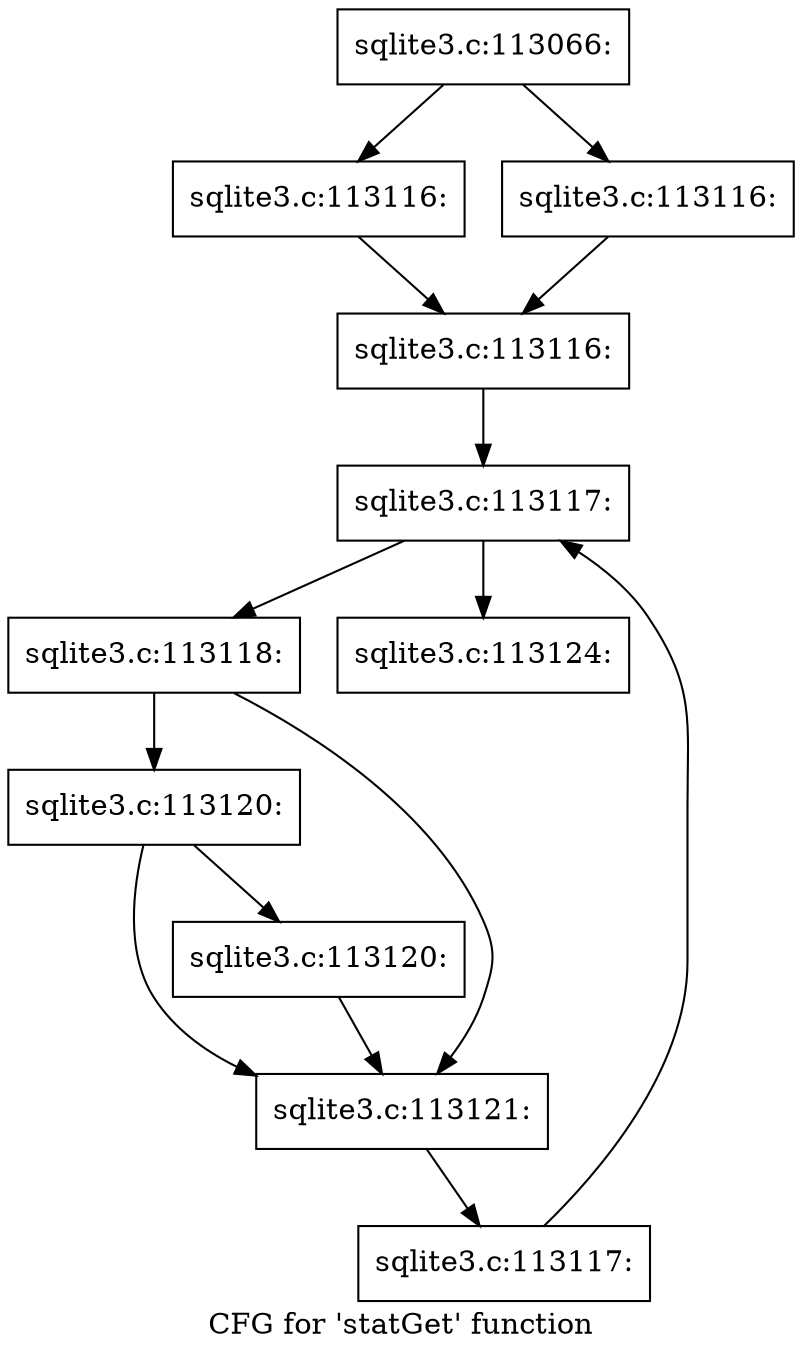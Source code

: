 digraph "CFG for 'statGet' function" {
	label="CFG for 'statGet' function";

	Node0x55c0f59c9a50 [shape=record,label="{sqlite3.c:113066:}"];
	Node0x55c0f59c9a50 -> Node0x55c0fa363370;
	Node0x55c0f59c9a50 -> Node0x55c0fa363620;
	Node0x55c0fa363370 [shape=record,label="{sqlite3.c:113116:}"];
	Node0x55c0fa363370 -> Node0x55c0fa363670;
	Node0x55c0fa363620 [shape=record,label="{sqlite3.c:113116:}"];
	Node0x55c0fa363620 -> Node0x55c0fa363670;
	Node0x55c0fa363670 [shape=record,label="{sqlite3.c:113116:}"];
	Node0x55c0fa363670 -> Node0x55c0fa364480;
	Node0x55c0fa364480 [shape=record,label="{sqlite3.c:113117:}"];
	Node0x55c0fa364480 -> Node0x55c0fa3646a0;
	Node0x55c0fa364480 -> Node0x55c0fa3642d0;
	Node0x55c0fa3646a0 [shape=record,label="{sqlite3.c:113118:}"];
	Node0x55c0fa3646a0 -> Node0x55c0fa366070;
	Node0x55c0fa3646a0 -> Node0x55c0fa366020;
	Node0x55c0fa366070 [shape=record,label="{sqlite3.c:113120:}"];
	Node0x55c0fa366070 -> Node0x55c0fa365fd0;
	Node0x55c0fa366070 -> Node0x55c0fa366020;
	Node0x55c0fa365fd0 [shape=record,label="{sqlite3.c:113120:}"];
	Node0x55c0fa365fd0 -> Node0x55c0fa366020;
	Node0x55c0fa366020 [shape=record,label="{sqlite3.c:113121:}"];
	Node0x55c0fa366020 -> Node0x55c0fa364610;
	Node0x55c0fa364610 [shape=record,label="{sqlite3.c:113117:}"];
	Node0x55c0fa364610 -> Node0x55c0fa364480;
	Node0x55c0fa3642d0 [shape=record,label="{sqlite3.c:113124:}"];
}
